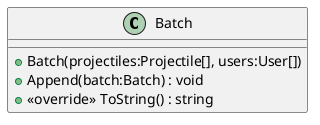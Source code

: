 @startuml
class Batch {
    + Batch(projectiles:Projectile[], users:User[])
    + Append(batch:Batch) : void
    + <<override>> ToString() : string
}
@enduml
